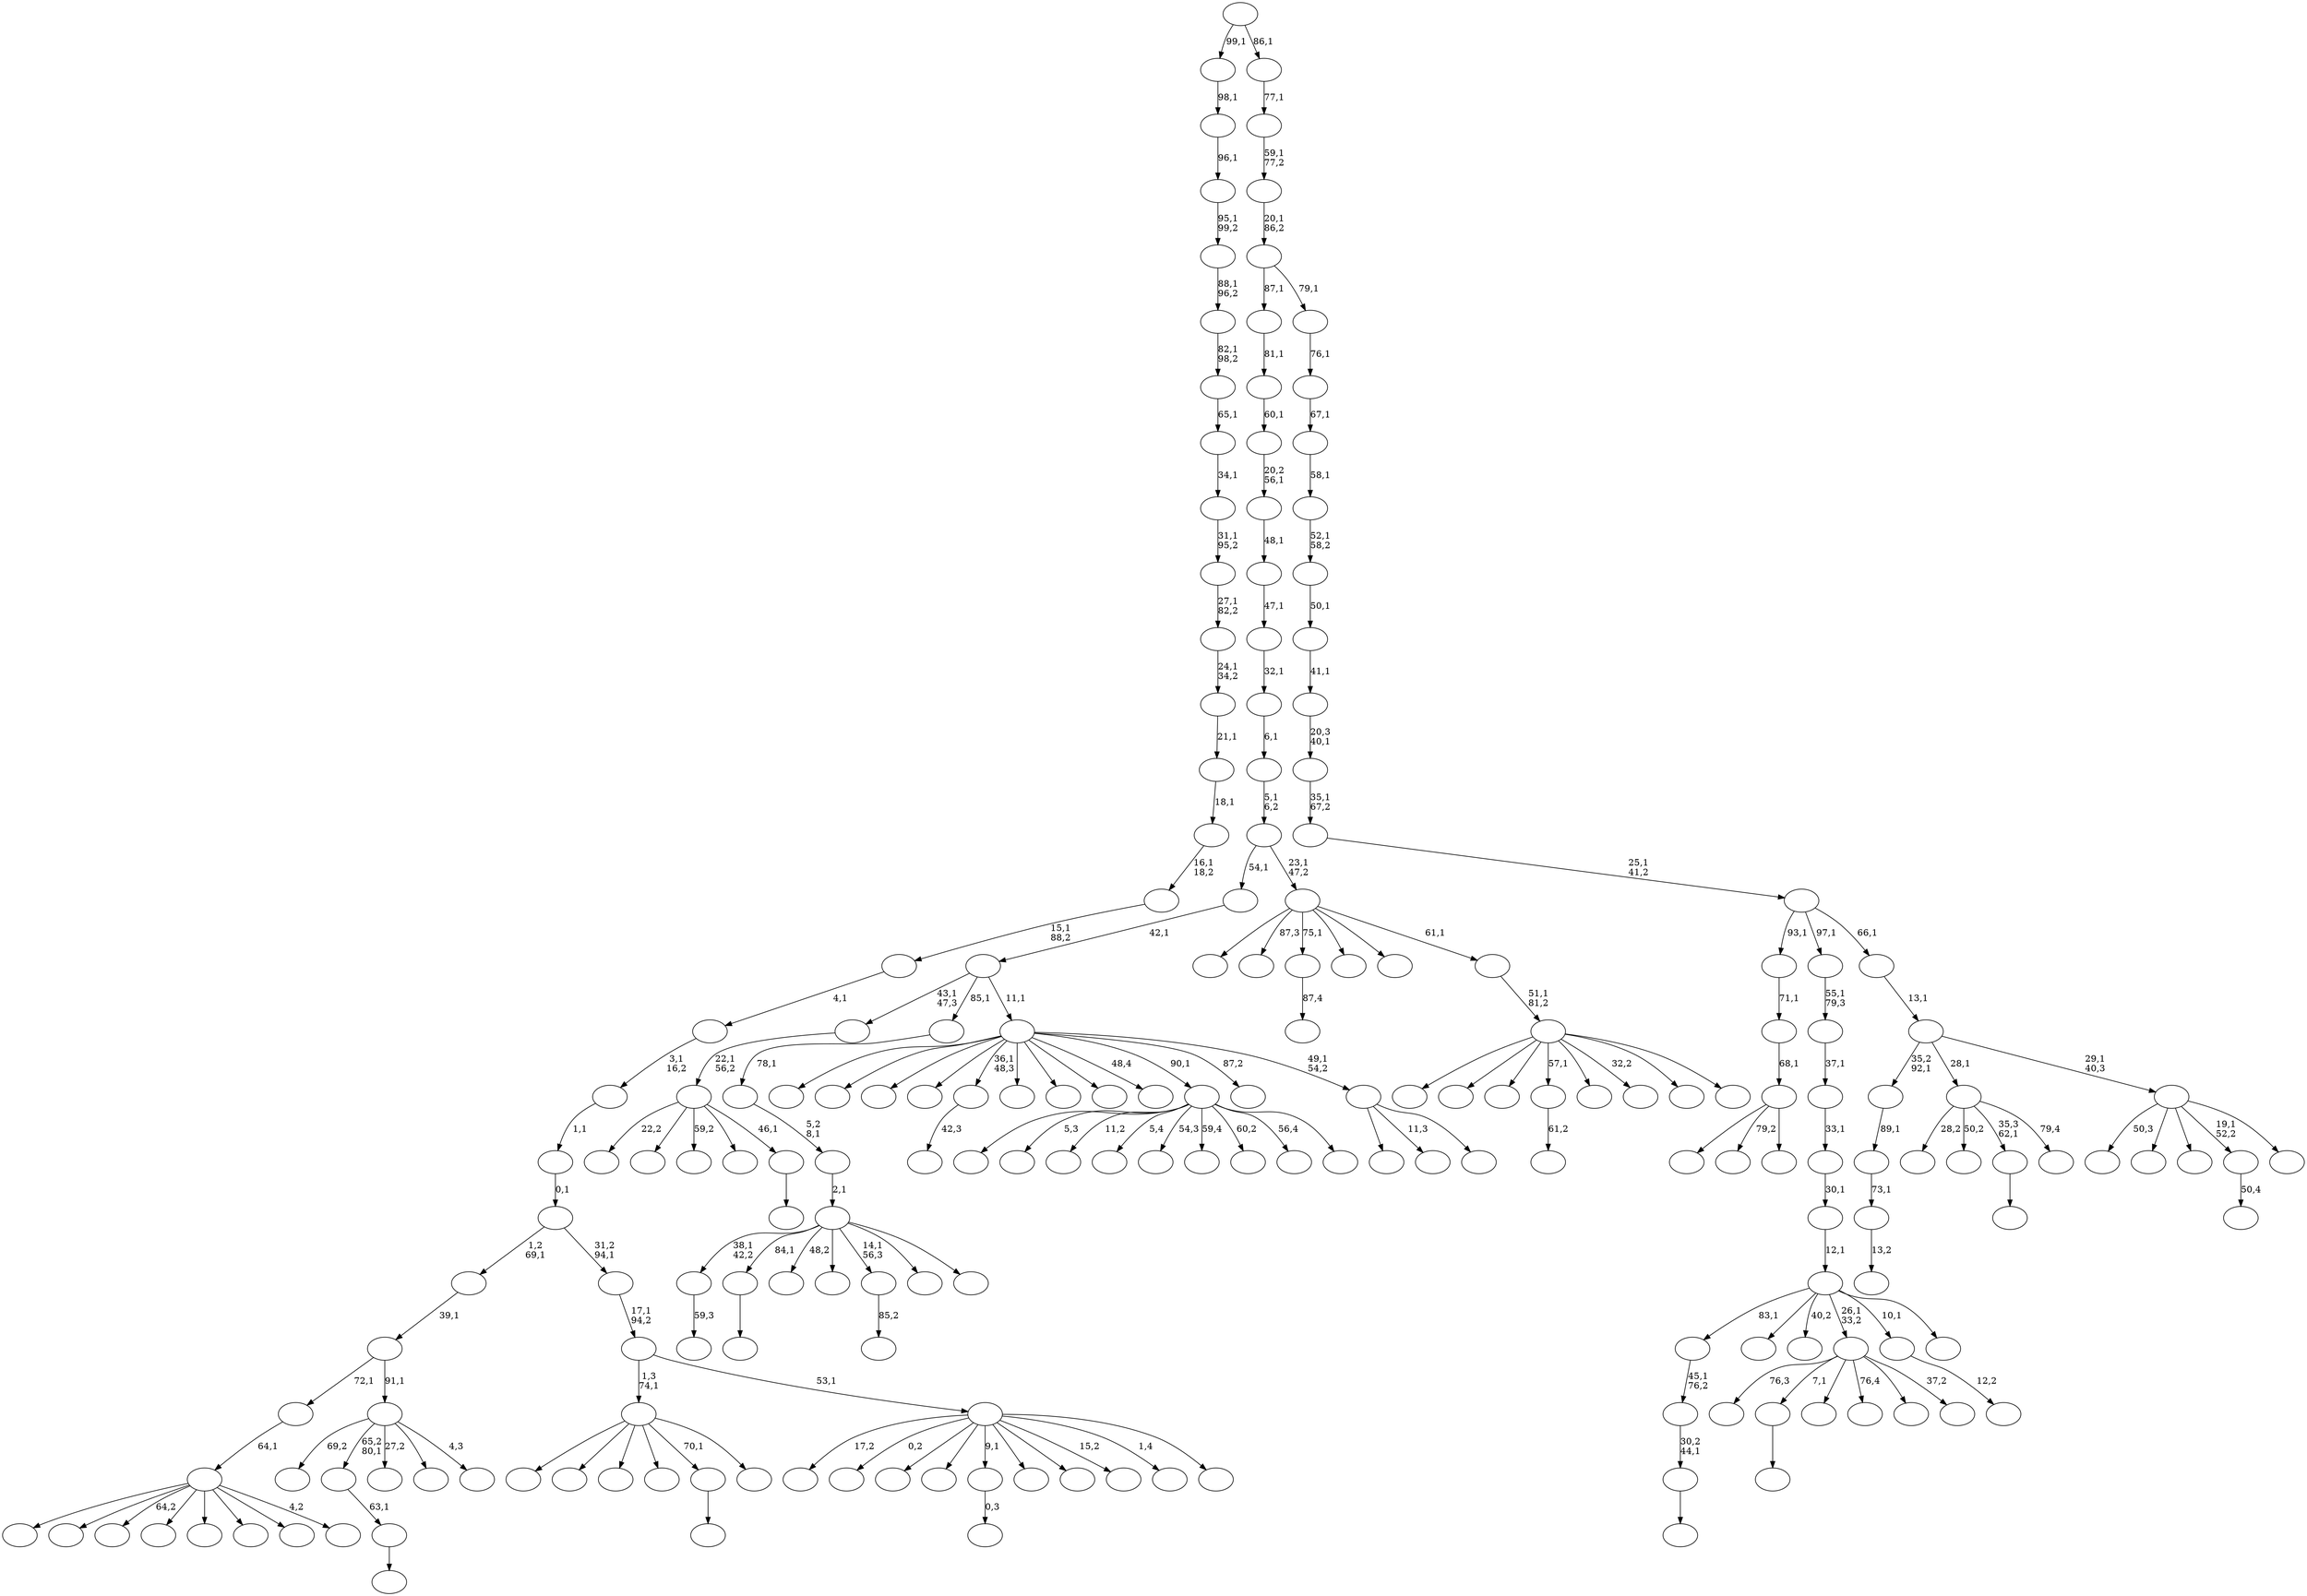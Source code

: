 digraph T {
	200 [label=""]
	199 [label=""]
	198 [label=""]
	197 [label=""]
	196 [label=""]
	195 [label=""]
	194 [label=""]
	193 [label=""]
	192 [label=""]
	191 [label=""]
	190 [label=""]
	189 [label=""]
	188 [label=""]
	187 [label=""]
	186 [label=""]
	185 [label=""]
	184 [label=""]
	183 [label=""]
	182 [label=""]
	181 [label=""]
	180 [label=""]
	179 [label=""]
	178 [label=""]
	177 [label=""]
	176 [label=""]
	175 [label=""]
	174 [label=""]
	173 [label=""]
	172 [label=""]
	171 [label=""]
	170 [label=""]
	169 [label=""]
	168 [label=""]
	167 [label=""]
	166 [label=""]
	165 [label=""]
	164 [label=""]
	163 [label=""]
	162 [label=""]
	161 [label=""]
	160 [label=""]
	159 [label=""]
	158 [label=""]
	157 [label=""]
	156 [label=""]
	155 [label=""]
	154 [label=""]
	153 [label=""]
	152 [label=""]
	151 [label=""]
	150 [label=""]
	149 [label=""]
	148 [label=""]
	147 [label=""]
	146 [label=""]
	145 [label=""]
	144 [label=""]
	143 [label=""]
	142 [label=""]
	141 [label=""]
	140 [label=""]
	139 [label=""]
	138 [label=""]
	137 [label=""]
	136 [label=""]
	135 [label=""]
	134 [label=""]
	133 [label=""]
	132 [label=""]
	131 [label=""]
	130 [label=""]
	129 [label=""]
	128 [label=""]
	127 [label=""]
	126 [label=""]
	125 [label=""]
	124 [label=""]
	123 [label=""]
	122 [label=""]
	121 [label=""]
	120 [label=""]
	119 [label=""]
	118 [label=""]
	117 [label=""]
	116 [label=""]
	115 [label=""]
	114 [label=""]
	113 [label=""]
	112 [label=""]
	111 [label=""]
	110 [label=""]
	109 [label=""]
	108 [label=""]
	107 [label=""]
	106 [label=""]
	105 [label=""]
	104 [label=""]
	103 [label=""]
	102 [label=""]
	101 [label=""]
	100 [label=""]
	99 [label=""]
	98 [label=""]
	97 [label=""]
	96 [label=""]
	95 [label=""]
	94 [label=""]
	93 [label=""]
	92 [label=""]
	91 [label=""]
	90 [label=""]
	89 [label=""]
	88 [label=""]
	87 [label=""]
	86 [label=""]
	85 [label=""]
	84 [label=""]
	83 [label=""]
	82 [label=""]
	81 [label=""]
	80 [label=""]
	79 [label=""]
	78 [label=""]
	77 [label=""]
	76 [label=""]
	75 [label=""]
	74 [label=""]
	73 [label=""]
	72 [label=""]
	71 [label=""]
	70 [label=""]
	69 [label=""]
	68 [label=""]
	67 [label=""]
	66 [label=""]
	65 [label=""]
	64 [label=""]
	63 [label=""]
	62 [label=""]
	61 [label=""]
	60 [label=""]
	59 [label=""]
	58 [label=""]
	57 [label=""]
	56 [label=""]
	55 [label=""]
	54 [label=""]
	53 [label=""]
	52 [label=""]
	51 [label=""]
	50 [label=""]
	49 [label=""]
	48 [label=""]
	47 [label=""]
	46 [label=""]
	45 [label=""]
	44 [label=""]
	43 [label=""]
	42 [label=""]
	41 [label=""]
	40 [label=""]
	39 [label=""]
	38 [label=""]
	37 [label=""]
	36 [label=""]
	35 [label=""]
	34 [label=""]
	33 [label=""]
	32 [label=""]
	31 [label=""]
	30 [label=""]
	29 [label=""]
	28 [label=""]
	27 [label=""]
	26 [label=""]
	25 [label=""]
	24 [label=""]
	23 [label=""]
	22 [label=""]
	21 [label=""]
	20 [label=""]
	19 [label=""]
	18 [label=""]
	17 [label=""]
	16 [label=""]
	15 [label=""]
	14 [label=""]
	13 [label=""]
	12 [label=""]
	11 [label=""]
	10 [label=""]
	9 [label=""]
	8 [label=""]
	7 [label=""]
	6 [label=""]
	5 [label=""]
	4 [label=""]
	3 [label=""]
	2 [label=""]
	1 [label=""]
	0 [label=""]
	196 -> 197 [label="59,3"]
	190 -> 191 [label=""]
	183 -> 184 [label=""]
	178 -> 179 [label="42,3"]
	169 -> 170 [label="61,2"]
	165 -> 166 [label=""]
	164 -> 165 [label="30,2\n44,1"]
	163 -> 164 [label="45,1\n76,2"]
	157 -> 158 [label=""]
	140 -> 141 [label=""]
	139 -> 148 [label="22,2"]
	139 -> 147 [label=""]
	139 -> 144 [label="59,2"]
	139 -> 143 [label=""]
	139 -> 140 [label="46,1"]
	138 -> 139 [label="22,1\n56,2"]
	135 -> 136 [label="87,4"]
	128 -> 129 [label="0,3"]
	124 -> 125 [label=""]
	123 -> 124 [label="63,1"]
	119 -> 120 [label="85,2"]
	110 -> 111 [label=""]
	107 -> 108 [label="50,4"]
	104 -> 194 [label="76,3"]
	104 -> 190 [label="7,1"]
	104 -> 137 [label=""]
	104 -> 132 [label="76,4"]
	104 -> 126 [label=""]
	104 -> 105 [label="37,2"]
	100 -> 101 [label="12,2"]
	97 -> 196 [label="38,1\n42,2"]
	97 -> 183 [label="84,1"]
	97 -> 152 [label="48,2"]
	97 -> 145 [label=""]
	97 -> 119 [label="14,1\n56,3"]
	97 -> 117 [label=""]
	97 -> 98 [label=""]
	96 -> 97 [label="2,1"]
	95 -> 96 [label="5,2\n8,1"]
	94 -> 95 [label="78,1"]
	90 -> 200 [label=""]
	90 -> 188 [label="5,3"]
	90 -> 168 [label="11,2"]
	90 -> 151 [label="5,4"]
	90 -> 149 [label="54,3"]
	90 -> 131 [label="59,4"]
	90 -> 113 [label="60,2"]
	90 -> 93 [label="56,4"]
	90 -> 91 [label=""]
	88 -> 172 [label=""]
	88 -> 112 [label="79,2"]
	88 -> 89 [label=""]
	87 -> 88 [label="68,1"]
	86 -> 87 [label="71,1"]
	83 -> 199 [label=""]
	83 -> 174 [label=""]
	83 -> 155 [label="64,2"]
	83 -> 146 [label=""]
	83 -> 122 [label=""]
	83 -> 116 [label=""]
	83 -> 109 [label=""]
	83 -> 84 [label="4,2"]
	82 -> 83 [label="64,1"]
	80 -> 81 [label="13,2"]
	79 -> 80 [label="73,1"]
	78 -> 79 [label="89,1"]
	76 -> 193 [label="28,2"]
	76 -> 167 [label="50,2"]
	76 -> 157 [label="35,3\n62,1"]
	76 -> 77 [label="79,4"]
	73 -> 185 [label=""]
	73 -> 156 [label=""]
	73 -> 142 [label=""]
	73 -> 134 [label=""]
	73 -> 110 [label="70,1"]
	73 -> 74 [label=""]
	70 -> 182 [label=""]
	70 -> 175 [label="11,3"]
	70 -> 71 [label=""]
	69 -> 195 [label=""]
	69 -> 189 [label=""]
	69 -> 186 [label=""]
	69 -> 180 [label=""]
	69 -> 178 [label="36,1\n48,3"]
	69 -> 162 [label=""]
	69 -> 127 [label=""]
	69 -> 121 [label=""]
	69 -> 106 [label="48,4"]
	69 -> 90 [label="90,1"]
	69 -> 72 [label="87,2"]
	69 -> 70 [label="49,1\n54,2"]
	68 -> 138 [label="43,1\n47,3"]
	68 -> 94 [label="85,1"]
	68 -> 69 [label="11,1"]
	67 -> 68 [label="42,1"]
	65 -> 163 [label="83,1"]
	65 -> 159 [label=""]
	65 -> 153 [label="40,2"]
	65 -> 104 [label="26,1\n33,2"]
	65 -> 100 [label="10,1"]
	65 -> 66 [label=""]
	64 -> 65 [label="12,1"]
	63 -> 64 [label="30,1"]
	62 -> 63 [label="33,1"]
	61 -> 62 [label="37,1"]
	60 -> 61 [label="55,1\n79,3"]
	57 -> 171 [label="69,2"]
	57 -> 123 [label="65,2\n80,1"]
	57 -> 99 [label="27,2"]
	57 -> 92 [label=""]
	57 -> 58 [label="4,3"]
	56 -> 82 [label="72,1"]
	56 -> 57 [label="91,1"]
	55 -> 56 [label="39,1"]
	53 -> 173 [label="17,2"]
	53 -> 160 [label="0,2"]
	53 -> 150 [label=""]
	53 -> 133 [label=""]
	53 -> 128 [label="9,1"]
	53 -> 115 [label=""]
	53 -> 114 [label=""]
	53 -> 103 [label="15,2"]
	53 -> 75 [label="1,4"]
	53 -> 54 [label=""]
	52 -> 73 [label="1,3\n74,1"]
	52 -> 53 [label="53,1"]
	51 -> 52 [label="17,1\n94,2"]
	50 -> 55 [label="1,2\n69,1"]
	50 -> 51 [label="31,2\n94,1"]
	49 -> 50 [label="0,1"]
	48 -> 49 [label="1,1"]
	47 -> 48 [label="3,1\n16,2"]
	46 -> 47 [label="4,1"]
	45 -> 46 [label="15,1\n88,2"]
	44 -> 45 [label="16,1\n18,2"]
	43 -> 44 [label="18,1"]
	42 -> 43 [label="21,1"]
	41 -> 42 [label="24,1\n34,2"]
	40 -> 41 [label="27,1\n82,2"]
	39 -> 40 [label="31,1\n95,2"]
	38 -> 39 [label="34,1"]
	37 -> 38 [label="65,1"]
	36 -> 37 [label="82,1\n98,2"]
	35 -> 36 [label="88,1\n96,2"]
	34 -> 35 [label="95,1\n99,2"]
	33 -> 34 [label="96,1"]
	32 -> 33 [label="98,1"]
	30 -> 192 [label=""]
	30 -> 181 [label=""]
	30 -> 176 [label=""]
	30 -> 169 [label="57,1"]
	30 -> 130 [label=""]
	30 -> 118 [label="32,2"]
	30 -> 102 [label=""]
	30 -> 31 [label=""]
	29 -> 30 [label="51,1\n81,2"]
	28 -> 198 [label=""]
	28 -> 187 [label="87,3"]
	28 -> 135 [label="75,1"]
	28 -> 85 [label=""]
	28 -> 59 [label=""]
	28 -> 29 [label="61,1"]
	27 -> 67 [label="54,1"]
	27 -> 28 [label="23,1\n47,2"]
	26 -> 27 [label="5,1\n6,2"]
	25 -> 26 [label="6,1"]
	24 -> 25 [label="32,1"]
	23 -> 24 [label="47,1"]
	22 -> 23 [label="48,1"]
	21 -> 22 [label="20,2\n56,1"]
	20 -> 21 [label="60,1"]
	19 -> 20 [label="81,1"]
	17 -> 177 [label="50,3"]
	17 -> 161 [label=""]
	17 -> 154 [label=""]
	17 -> 107 [label="19,1\n52,2"]
	17 -> 18 [label=""]
	16 -> 78 [label="35,2\n92,1"]
	16 -> 76 [label="28,1"]
	16 -> 17 [label="29,1\n40,3"]
	15 -> 16 [label="13,1"]
	14 -> 86 [label="93,1"]
	14 -> 60 [label="97,1"]
	14 -> 15 [label="66,1"]
	13 -> 14 [label="25,1\n41,2"]
	12 -> 13 [label="35,1\n67,2"]
	11 -> 12 [label="20,3\n40,1"]
	10 -> 11 [label="41,1"]
	9 -> 10 [label="50,1"]
	8 -> 9 [label="52,1\n58,2"]
	7 -> 8 [label="58,1"]
	6 -> 7 [label="67,1"]
	5 -> 6 [label="76,1"]
	4 -> 19 [label="87,1"]
	4 -> 5 [label="79,1"]
	3 -> 4 [label="20,1\n86,2"]
	2 -> 3 [label="59,1\n77,2"]
	1 -> 2 [label="77,1"]
	0 -> 32 [label="99,1"]
	0 -> 1 [label="86,1"]
}
